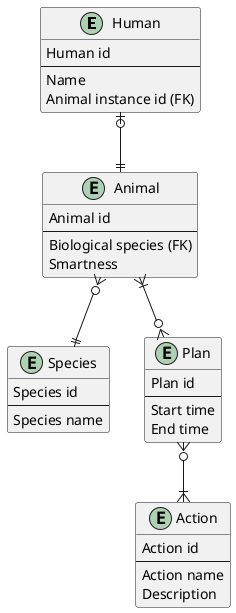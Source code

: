 @startuml Entity Relationship Model

entity Human {
    Human id
    --
    Name
    Animal instance id (FK)
}

entity Animal {
    Animal id
    --
    Biological species (FK)
    Smartness
}

entity Species {
    Species id
    --
    Species name
}

entity Action {
    Action id
    --
    Action name
    Description
}

entity Plan {
    Plan id
    --
    Start time
    End time
}


Human |o--|| Animal

Animal }o--|| Species

Animal }|--o{ Plan

Plan }o--|{ Action

@enduml